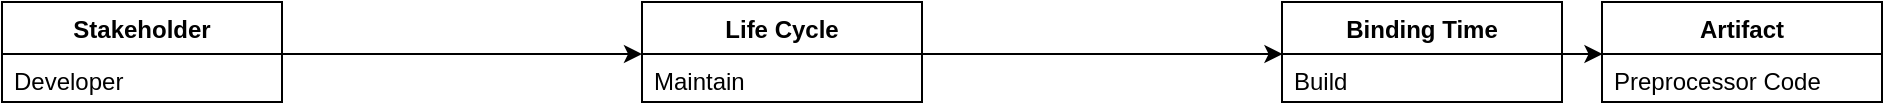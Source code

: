 <mxfile version="12.4.0" type="device" pages="1"><diagram id="y8sWHT3icztHrU1g5Dkq" name="Page-1"><mxGraphModel dx="473" dy="276" grid="1" gridSize="10" guides="1" tooltips="1" connect="1" arrows="1" fold="1" page="1" pageScale="1" pageWidth="827" pageHeight="1169" math="0" shadow="0"><root><mxCell id="0"/><mxCell id="1" parent="0"/><mxCell id="gPVxkg3bDmk5vLiV5XKE-3" style="edgeStyle=orthogonalEdgeStyle;rounded=0;orthogonalLoop=1;jettySize=auto;html=1;entryX=0;entryY=0.4;entryDx=0;entryDy=0;entryPerimeter=0;" edge="1" parent="1"><mxGeometry relative="1" as="geometry"><mxPoint x="180" y="222" as="sourcePoint"/><mxPoint x="360" y="216" as="targetPoint"/><Array as="points"><mxPoint x="180" y="216"/></Array></mxGeometry></mxCell><mxCell id="f09IUAY35GwZ-7wMkR_h-1" value="Stakeholder" style="swimlane;fontStyle=1;childLayout=stackLayout;horizontal=1;startSize=26;fillColor=none;horizontalStack=0;resizeParent=1;resizeParentMax=0;resizeLast=0;collapsible=1;marginBottom=0;" parent="1" vertex="1"><mxGeometry x="40" y="190" width="140" height="50" as="geometry"/></mxCell><mxCell id="f09IUAY35GwZ-7wMkR_h-2" value="Developer" style="text;strokeColor=none;fillColor=none;align=left;verticalAlign=top;spacingLeft=4;spacingRight=4;overflow=hidden;rotatable=0;points=[[0,0.5],[1,0.5]];portConstraint=eastwest;" parent="f09IUAY35GwZ-7wMkR_h-1" vertex="1"><mxGeometry y="26" width="140" height="24" as="geometry"/></mxCell><mxCell id="gPVxkg3bDmk5vLiV5XKE-8" style="edgeStyle=orthogonalEdgeStyle;rounded=0;orthogonalLoop=1;jettySize=auto;html=1;entryX=0;entryY=0.5;entryDx=0;entryDy=0;exitX=1.002;exitY=0;exitDx=0;exitDy=0;exitPerimeter=0;" edge="1" parent="1" source="gPVxkg3bDmk5vLiV5XKE-19"><mxGeometry relative="1" as="geometry"><mxPoint x="660" y="216" as="sourcePoint"/><mxPoint x="680.238" y="216" as="targetPoint"/><Array as="points"><mxPoint x="550" y="216"/><mxPoint x="550" y="216"/></Array></mxGeometry></mxCell><mxCell id="gPVxkg3bDmk5vLiV5XKE-9" value="Binding Time" style="swimlane;fontStyle=1;childLayout=stackLayout;horizontal=1;startSize=26;fillColor=none;horizontalStack=0;resizeParent=1;resizeParentMax=0;resizeLast=0;collapsible=1;marginBottom=0;" vertex="1" parent="1"><mxGeometry x="680" y="190" width="140" height="50" as="geometry"/></mxCell><mxCell id="gPVxkg3bDmk5vLiV5XKE-10" value="Build" style="text;strokeColor=none;fillColor=none;align=left;verticalAlign=top;spacingLeft=4;spacingRight=4;overflow=hidden;rotatable=0;points=[[0,0.5],[1,0.5]];portConstraint=eastwest;" vertex="1" parent="gPVxkg3bDmk5vLiV5XKE-9"><mxGeometry y="26" width="140" height="24" as="geometry"/></mxCell><mxCell id="gPVxkg3bDmk5vLiV5XKE-11" style="edgeStyle=orthogonalEdgeStyle;rounded=0;orthogonalLoop=1;jettySize=auto;html=1;entryX=0;entryY=0.5;entryDx=0;entryDy=0;" edge="1" parent="1"><mxGeometry relative="1" as="geometry"><mxPoint x="820" y="216" as="sourcePoint"/><mxPoint x="840.238" y="216" as="targetPoint"/></mxGeometry></mxCell><mxCell id="gPVxkg3bDmk5vLiV5XKE-12" value="Artifact" style="swimlane;fontStyle=1;childLayout=stackLayout;horizontal=1;startSize=26;fillColor=none;horizontalStack=0;resizeParent=1;resizeParentMax=0;resizeLast=0;collapsible=1;marginBottom=0;" vertex="1" parent="1"><mxGeometry x="840" y="190" width="140" height="50" as="geometry"/></mxCell><mxCell id="gPVxkg3bDmk5vLiV5XKE-13" value="Preprocessor Code" style="text;strokeColor=none;fillColor=none;align=left;verticalAlign=top;spacingLeft=4;spacingRight=4;overflow=hidden;rotatable=0;points=[[0,0.5],[1,0.5]];portConstraint=eastwest;" vertex="1" parent="gPVxkg3bDmk5vLiV5XKE-12"><mxGeometry y="26" width="140" height="24" as="geometry"/></mxCell><mxCell id="gPVxkg3bDmk5vLiV5XKE-18" value="Life Cycle" style="swimlane;fontStyle=1;childLayout=stackLayout;horizontal=1;startSize=26;fillColor=none;horizontalStack=0;resizeParent=1;resizeParentMax=0;resizeLast=0;collapsible=1;marginBottom=0;" vertex="1" parent="1"><mxGeometry x="360" y="190" width="140" height="50" as="geometry"/></mxCell><mxCell id="gPVxkg3bDmk5vLiV5XKE-19" value="Maintain" style="text;strokeColor=none;fillColor=none;align=left;verticalAlign=top;spacingLeft=4;spacingRight=4;overflow=hidden;rotatable=0;points=[[0,0.5],[1,0.5]];portConstraint=eastwest;" vertex="1" parent="gPVxkg3bDmk5vLiV5XKE-18"><mxGeometry y="26" width="140" height="24" as="geometry"/></mxCell></root></mxGraphModel></diagram></mxfile>